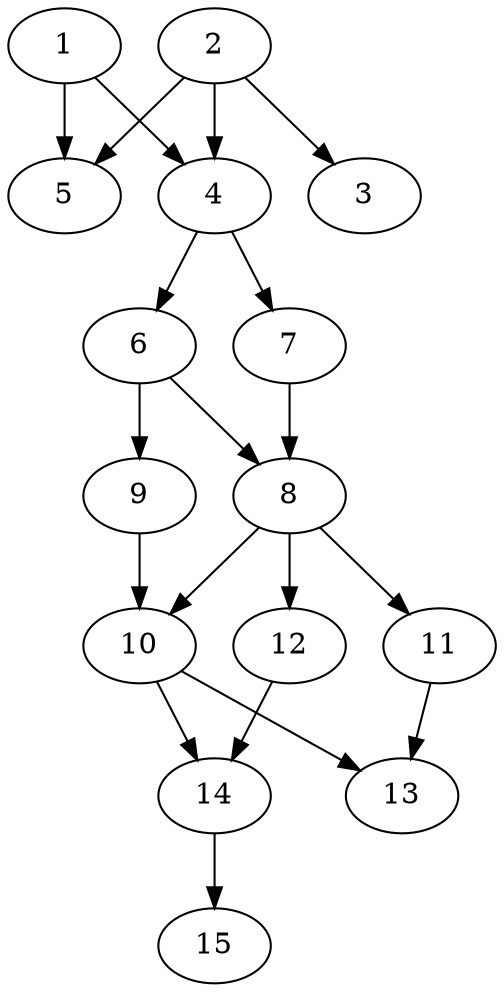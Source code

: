 // DAG automatically generated by daggen at Tue Aug  6 16:26:17 2019
// ./daggen --dot -n 15 --ccr 0.5 --fat 0.5 --regular 0.5 --density 0.6 --mindata 5242880 --maxdata 52428800 
digraph G {
  1 [size="82024448", alpha="0.08", expect_size="41012224"] 
  1 -> 4 [size ="41012224"]
  1 -> 5 [size ="41012224"]
  2 [size="36964352", alpha="0.05", expect_size="18482176"] 
  2 -> 3 [size ="18482176"]
  2 -> 4 [size ="18482176"]
  2 -> 5 [size ="18482176"]
  3 [size="33048576", alpha="0.03", expect_size="16524288"] 
  4 [size="74307584", alpha="0.07", expect_size="37153792"] 
  4 -> 6 [size ="37153792"]
  4 -> 7 [size ="37153792"]
  5 [size="79745024", alpha="0.17", expect_size="39872512"] 
  6 [size="84875264", alpha="0.04", expect_size="42437632"] 
  6 -> 8 [size ="42437632"]
  6 -> 9 [size ="42437632"]
  7 [size="21655552", alpha="0.01", expect_size="10827776"] 
  7 -> 8 [size ="10827776"]
  8 [size="65187840", alpha="0.05", expect_size="32593920"] 
  8 -> 10 [size ="32593920"]
  8 -> 11 [size ="32593920"]
  8 -> 12 [size ="32593920"]
  9 [size="99940352", alpha="0.10", expect_size="49970176"] 
  9 -> 10 [size ="49970176"]
  10 [size="28063744", alpha="0.17", expect_size="14031872"] 
  10 -> 13 [size ="14031872"]
  10 -> 14 [size ="14031872"]
  11 [size="55957504", alpha="0.04", expect_size="27978752"] 
  11 -> 13 [size ="27978752"]
  12 [size="91901952", alpha="0.12", expect_size="45950976"] 
  12 -> 14 [size ="45950976"]
  13 [size="20293632", alpha="0.05", expect_size="10146816"] 
  14 [size="35561472", alpha="0.15", expect_size="17780736"] 
  14 -> 15 [size ="17780736"]
  15 [size="70830080", alpha="0.02", expect_size="35415040"] 
}
